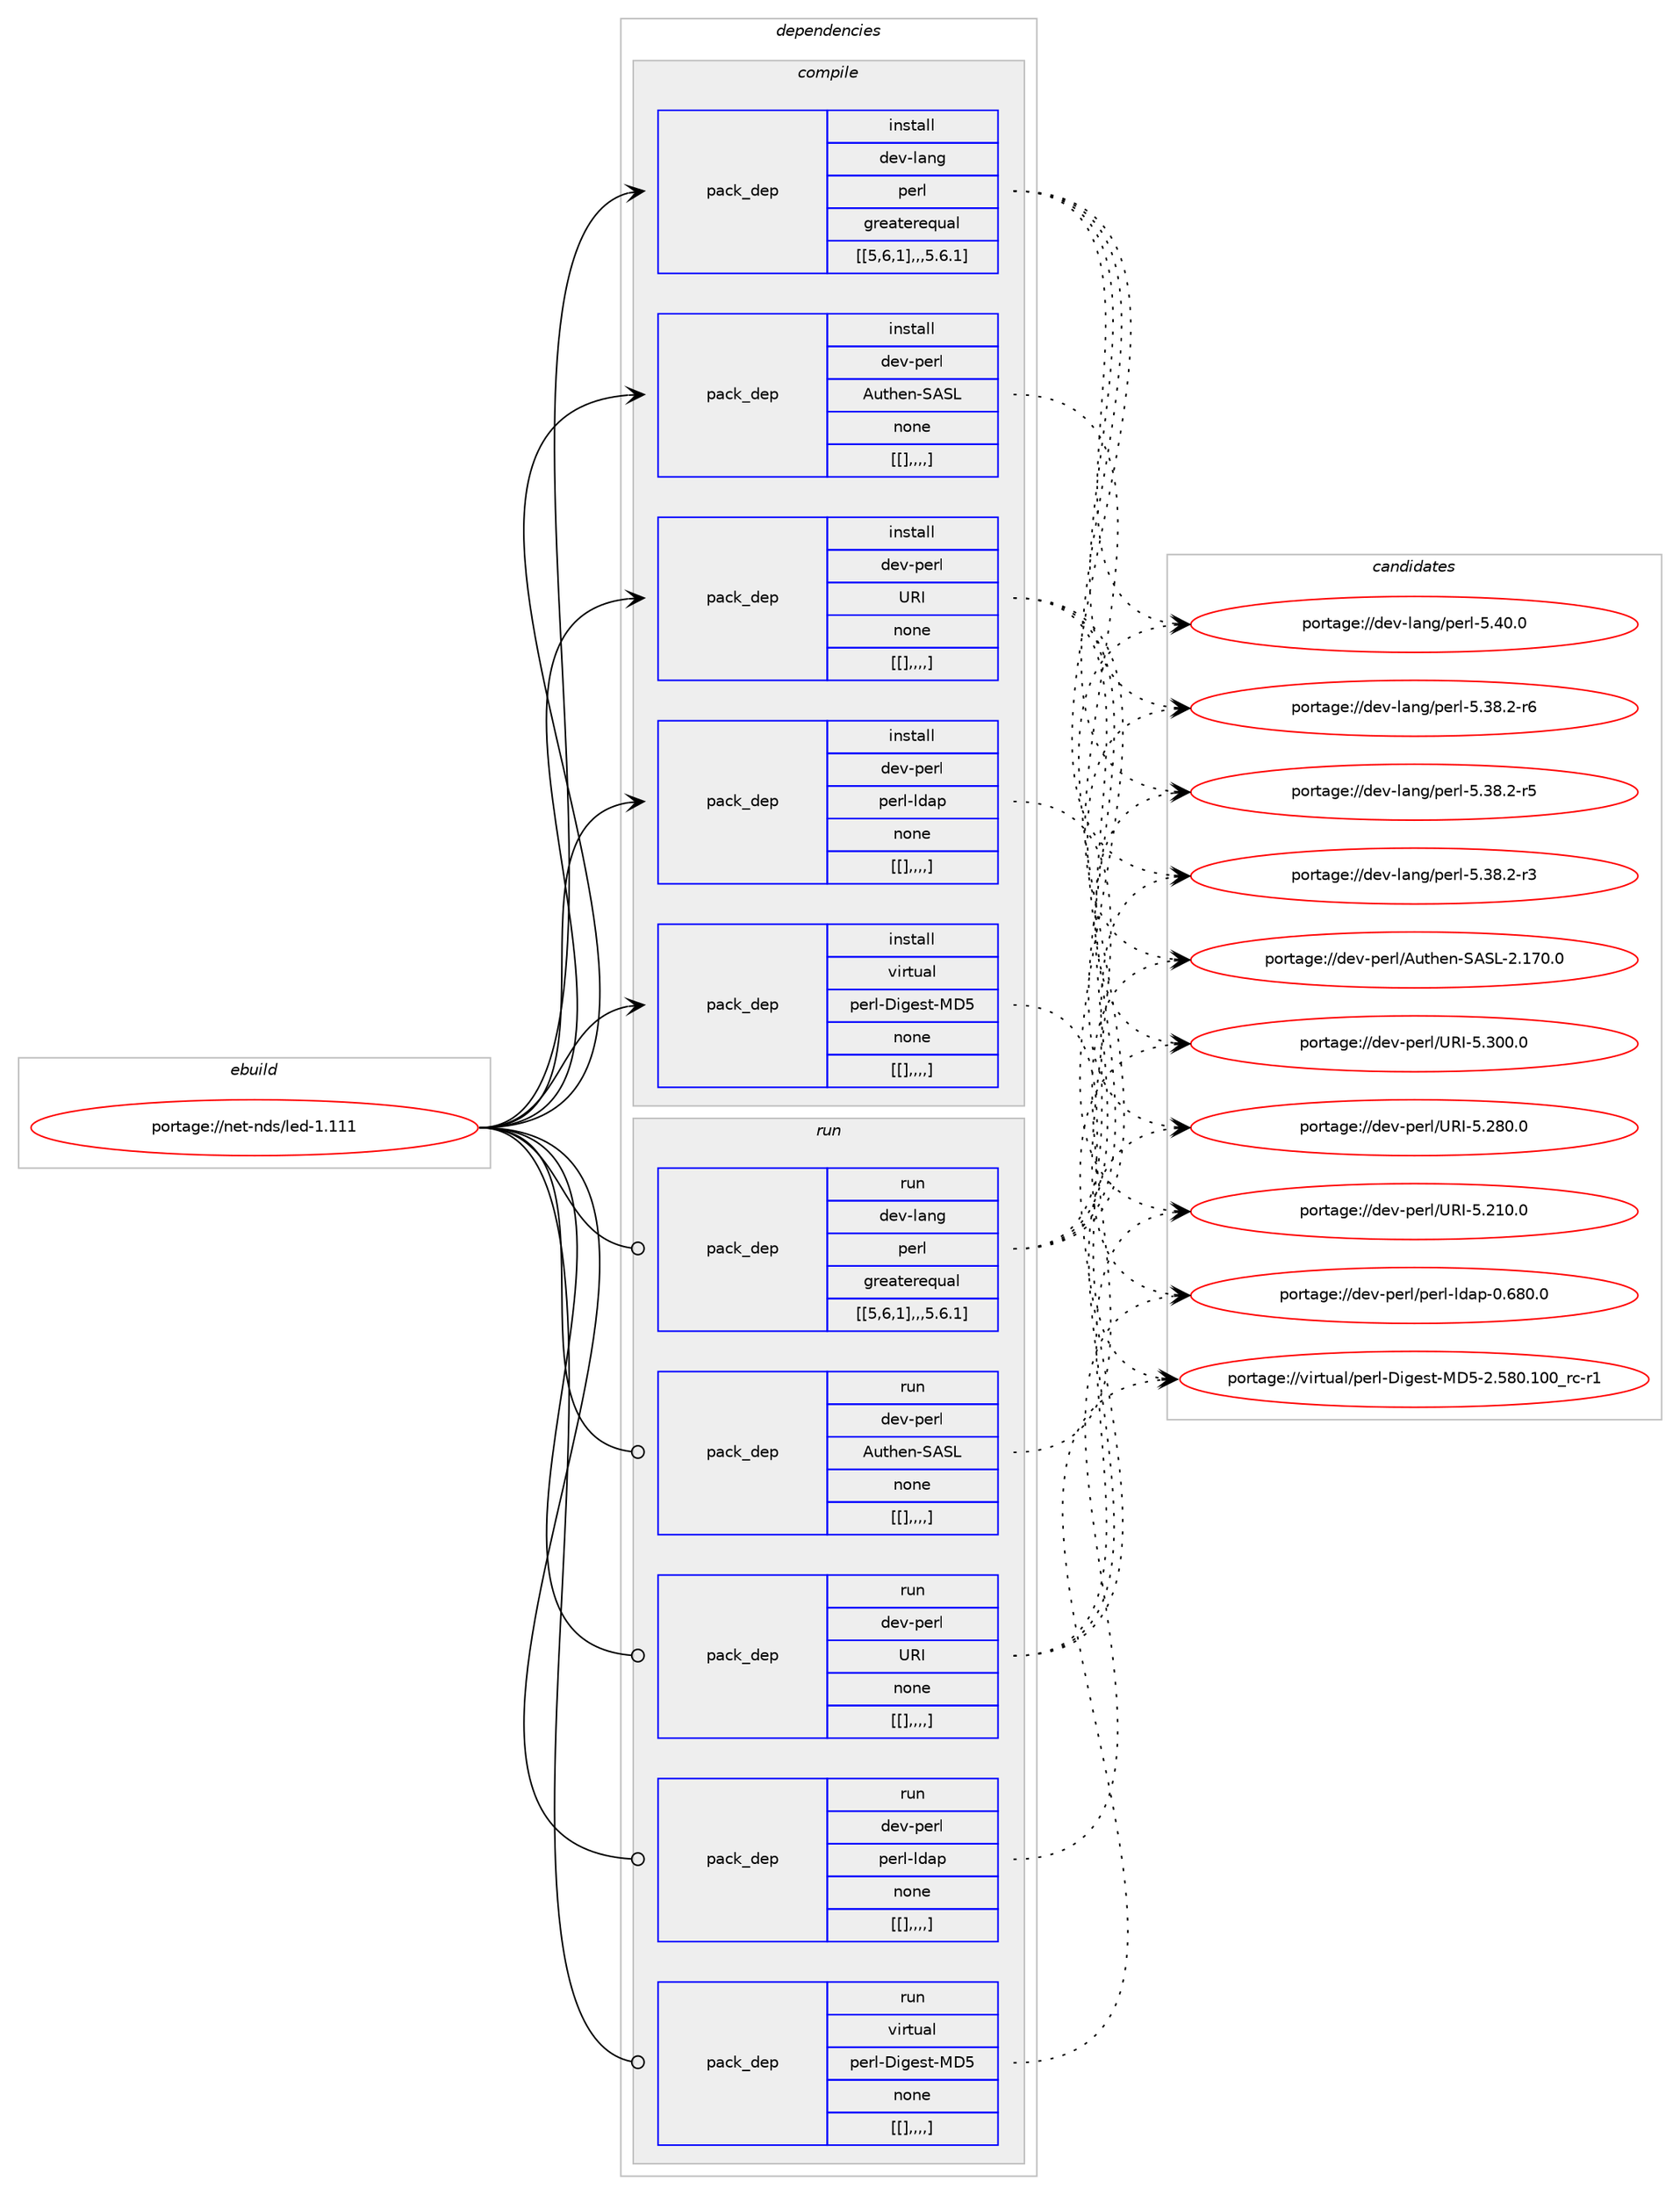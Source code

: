 digraph prolog {

# *************
# Graph options
# *************

newrank=true;
concentrate=true;
compound=true;
graph [rankdir=LR,fontname=Helvetica,fontsize=10,ranksep=1.5];#, ranksep=2.5, nodesep=0.2];
edge  [arrowhead=vee];
node  [fontname=Helvetica,fontsize=10];

# **********
# The ebuild
# **********

subgraph cluster_leftcol {
color=gray;
label=<<i>ebuild</i>>;
id [label="portage://net-nds/led-1.111", color=red, width=4, href="../net-nds/led-1.111.svg"];
}

# ****************
# The dependencies
# ****************

subgraph cluster_midcol {
color=gray;
label=<<i>dependencies</i>>;
subgraph cluster_compile {
fillcolor="#eeeeee";
style=filled;
label=<<i>compile</i>>;
subgraph pack290 {
dependency392 [label=<<TABLE BORDER="0" CELLBORDER="1" CELLSPACING="0" CELLPADDING="4" WIDTH="220"><TR><TD ROWSPAN="6" CELLPADDING="30">pack_dep</TD></TR><TR><TD WIDTH="110">install</TD></TR><TR><TD>dev-lang</TD></TR><TR><TD>perl</TD></TR><TR><TD>greaterequal</TD></TR><TR><TD>[[5,6,1],,,5.6.1]</TD></TR></TABLE>>, shape=none, color=blue];
}
id:e -> dependency392:w [weight=20,style="solid",arrowhead="vee"];
subgraph pack308 {
dependency404 [label=<<TABLE BORDER="0" CELLBORDER="1" CELLSPACING="0" CELLPADDING="4" WIDTH="220"><TR><TD ROWSPAN="6" CELLPADDING="30">pack_dep</TD></TR><TR><TD WIDTH="110">install</TD></TR><TR><TD>dev-perl</TD></TR><TR><TD>Authen-SASL</TD></TR><TR><TD>none</TD></TR><TR><TD>[[],,,,]</TD></TR></TABLE>>, shape=none, color=blue];
}
id:e -> dependency404:w [weight=20,style="solid",arrowhead="vee"];
subgraph pack311 {
dependency412 [label=<<TABLE BORDER="0" CELLBORDER="1" CELLSPACING="0" CELLPADDING="4" WIDTH="220"><TR><TD ROWSPAN="6" CELLPADDING="30">pack_dep</TD></TR><TR><TD WIDTH="110">install</TD></TR><TR><TD>dev-perl</TD></TR><TR><TD>URI</TD></TR><TR><TD>none</TD></TR><TR><TD>[[],,,,]</TD></TR></TABLE>>, shape=none, color=blue];
}
id:e -> dependency412:w [weight=20,style="solid",arrowhead="vee"];
subgraph pack320 {
dependency423 [label=<<TABLE BORDER="0" CELLBORDER="1" CELLSPACING="0" CELLPADDING="4" WIDTH="220"><TR><TD ROWSPAN="6" CELLPADDING="30">pack_dep</TD></TR><TR><TD WIDTH="110">install</TD></TR><TR><TD>dev-perl</TD></TR><TR><TD>perl-ldap</TD></TR><TR><TD>none</TD></TR><TR><TD>[[],,,,]</TD></TR></TABLE>>, shape=none, color=blue];
}
id:e -> dependency423:w [weight=20,style="solid",arrowhead="vee"];
subgraph pack326 {
dependency430 [label=<<TABLE BORDER="0" CELLBORDER="1" CELLSPACING="0" CELLPADDING="4" WIDTH="220"><TR><TD ROWSPAN="6" CELLPADDING="30">pack_dep</TD></TR><TR><TD WIDTH="110">install</TD></TR><TR><TD>virtual</TD></TR><TR><TD>perl-Digest-MD5</TD></TR><TR><TD>none</TD></TR><TR><TD>[[],,,,]</TD></TR></TABLE>>, shape=none, color=blue];
}
id:e -> dependency430:w [weight=20,style="solid",arrowhead="vee"];
}
subgraph cluster_compileandrun {
fillcolor="#eeeeee";
style=filled;
label=<<i>compile and run</i>>;
}
subgraph cluster_run {
fillcolor="#eeeeee";
style=filled;
label=<<i>run</i>>;
subgraph pack335 {
dependency440 [label=<<TABLE BORDER="0" CELLBORDER="1" CELLSPACING="0" CELLPADDING="4" WIDTH="220"><TR><TD ROWSPAN="6" CELLPADDING="30">pack_dep</TD></TR><TR><TD WIDTH="110">run</TD></TR><TR><TD>dev-lang</TD></TR><TR><TD>perl</TD></TR><TR><TD>greaterequal</TD></TR><TR><TD>[[5,6,1],,,5.6.1]</TD></TR></TABLE>>, shape=none, color=blue];
}
id:e -> dependency440:w [weight=20,style="solid",arrowhead="odot"];
subgraph pack340 {
dependency444 [label=<<TABLE BORDER="0" CELLBORDER="1" CELLSPACING="0" CELLPADDING="4" WIDTH="220"><TR><TD ROWSPAN="6" CELLPADDING="30">pack_dep</TD></TR><TR><TD WIDTH="110">run</TD></TR><TR><TD>dev-perl</TD></TR><TR><TD>Authen-SASL</TD></TR><TR><TD>none</TD></TR><TR><TD>[[],,,,]</TD></TR></TABLE>>, shape=none, color=blue];
}
id:e -> dependency444:w [weight=20,style="solid",arrowhead="odot"];
subgraph pack347 {
dependency453 [label=<<TABLE BORDER="0" CELLBORDER="1" CELLSPACING="0" CELLPADDING="4" WIDTH="220"><TR><TD ROWSPAN="6" CELLPADDING="30">pack_dep</TD></TR><TR><TD WIDTH="110">run</TD></TR><TR><TD>dev-perl</TD></TR><TR><TD>URI</TD></TR><TR><TD>none</TD></TR><TR><TD>[[],,,,]</TD></TR></TABLE>>, shape=none, color=blue];
}
id:e -> dependency453:w [weight=20,style="solid",arrowhead="odot"];
subgraph pack358 {
dependency463 [label=<<TABLE BORDER="0" CELLBORDER="1" CELLSPACING="0" CELLPADDING="4" WIDTH="220"><TR><TD ROWSPAN="6" CELLPADDING="30">pack_dep</TD></TR><TR><TD WIDTH="110">run</TD></TR><TR><TD>dev-perl</TD></TR><TR><TD>perl-ldap</TD></TR><TR><TD>none</TD></TR><TR><TD>[[],,,,]</TD></TR></TABLE>>, shape=none, color=blue];
}
id:e -> dependency463:w [weight=20,style="solid",arrowhead="odot"];
subgraph pack361 {
dependency467 [label=<<TABLE BORDER="0" CELLBORDER="1" CELLSPACING="0" CELLPADDING="4" WIDTH="220"><TR><TD ROWSPAN="6" CELLPADDING="30">pack_dep</TD></TR><TR><TD WIDTH="110">run</TD></TR><TR><TD>virtual</TD></TR><TR><TD>perl-Digest-MD5</TD></TR><TR><TD>none</TD></TR><TR><TD>[[],,,,]</TD></TR></TABLE>>, shape=none, color=blue];
}
id:e -> dependency467:w [weight=20,style="solid",arrowhead="odot"];
}
}

# **************
# The candidates
# **************

subgraph cluster_choices {
rank=same;
color=gray;
label=<<i>candidates</i>>;

subgraph choice249 {
color=black;
nodesep=1;
choice10010111845108971101034711210111410845534652484648 [label="portage://dev-lang/perl-5.40.0", color=red, width=4,href="../dev-lang/perl-5.40.0.svg"];
choice100101118451089711010347112101114108455346515646504511454 [label="portage://dev-lang/perl-5.38.2-r6", color=red, width=4,href="../dev-lang/perl-5.38.2-r6.svg"];
choice100101118451089711010347112101114108455346515646504511453 [label="portage://dev-lang/perl-5.38.2-r5", color=red, width=4,href="../dev-lang/perl-5.38.2-r5.svg"];
choice100101118451089711010347112101114108455346515646504511451 [label="portage://dev-lang/perl-5.38.2-r3", color=red, width=4,href="../dev-lang/perl-5.38.2-r3.svg"];
dependency392:e -> choice10010111845108971101034711210111410845534652484648:w [style=dotted,weight="100"];
dependency392:e -> choice100101118451089711010347112101114108455346515646504511454:w [style=dotted,weight="100"];
dependency392:e -> choice100101118451089711010347112101114108455346515646504511453:w [style=dotted,weight="100"];
dependency392:e -> choice100101118451089711010347112101114108455346515646504511451:w [style=dotted,weight="100"];
}
subgraph choice255 {
color=black;
nodesep=1;
choice10010111845112101114108476511711610410111045836583764550464955484648 [label="portage://dev-perl/Authen-SASL-2.170.0", color=red, width=4,href="../dev-perl/Authen-SASL-2.170.0.svg"];
dependency404:e -> choice10010111845112101114108476511711610410111045836583764550464955484648:w [style=dotted,weight="100"];
}
subgraph choice261 {
color=black;
nodesep=1;
choice10010111845112101114108478582734553465148484648 [label="portage://dev-perl/URI-5.300.0", color=red, width=4,href="../dev-perl/URI-5.300.0.svg"];
choice10010111845112101114108478582734553465056484648 [label="portage://dev-perl/URI-5.280.0", color=red, width=4,href="../dev-perl/URI-5.280.0.svg"];
choice10010111845112101114108478582734553465049484648 [label="portage://dev-perl/URI-5.210.0", color=red, width=4,href="../dev-perl/URI-5.210.0.svg"];
dependency412:e -> choice10010111845112101114108478582734553465148484648:w [style=dotted,weight="100"];
dependency412:e -> choice10010111845112101114108478582734553465056484648:w [style=dotted,weight="100"];
dependency412:e -> choice10010111845112101114108478582734553465049484648:w [style=dotted,weight="100"];
}
subgraph choice267 {
color=black;
nodesep=1;
choice100101118451121011141084711210111410845108100971124548465456484648 [label="portage://dev-perl/perl-ldap-0.680.0", color=red, width=4,href="../dev-perl/perl-ldap-0.680.0.svg"];
dependency423:e -> choice100101118451121011141084711210111410845108100971124548465456484648:w [style=dotted,weight="100"];
}
subgraph choice276 {
color=black;
nodesep=1;
choice11810511411611797108471121011141084568105103101115116457768534550465356484649484895114994511449 [label="portage://virtual/perl-Digest-MD5-2.580.100_rc-r1", color=red, width=4,href="../virtual/perl-Digest-MD5-2.580.100_rc-r1.svg"];
dependency430:e -> choice11810511411611797108471121011141084568105103101115116457768534550465356484649484895114994511449:w [style=dotted,weight="100"];
}
subgraph choice286 {
color=black;
nodesep=1;
choice10010111845108971101034711210111410845534652484648 [label="portage://dev-lang/perl-5.40.0", color=red, width=4,href="../dev-lang/perl-5.40.0.svg"];
choice100101118451089711010347112101114108455346515646504511454 [label="portage://dev-lang/perl-5.38.2-r6", color=red, width=4,href="../dev-lang/perl-5.38.2-r6.svg"];
choice100101118451089711010347112101114108455346515646504511453 [label="portage://dev-lang/perl-5.38.2-r5", color=red, width=4,href="../dev-lang/perl-5.38.2-r5.svg"];
choice100101118451089711010347112101114108455346515646504511451 [label="portage://dev-lang/perl-5.38.2-r3", color=red, width=4,href="../dev-lang/perl-5.38.2-r3.svg"];
dependency440:e -> choice10010111845108971101034711210111410845534652484648:w [style=dotted,weight="100"];
dependency440:e -> choice100101118451089711010347112101114108455346515646504511454:w [style=dotted,weight="100"];
dependency440:e -> choice100101118451089711010347112101114108455346515646504511453:w [style=dotted,weight="100"];
dependency440:e -> choice100101118451089711010347112101114108455346515646504511451:w [style=dotted,weight="100"];
}
subgraph choice296 {
color=black;
nodesep=1;
choice10010111845112101114108476511711610410111045836583764550464955484648 [label="portage://dev-perl/Authen-SASL-2.170.0", color=red, width=4,href="../dev-perl/Authen-SASL-2.170.0.svg"];
dependency444:e -> choice10010111845112101114108476511711610410111045836583764550464955484648:w [style=dotted,weight="100"];
}
subgraph choice297 {
color=black;
nodesep=1;
choice10010111845112101114108478582734553465148484648 [label="portage://dev-perl/URI-5.300.0", color=red, width=4,href="../dev-perl/URI-5.300.0.svg"];
choice10010111845112101114108478582734553465056484648 [label="portage://dev-perl/URI-5.280.0", color=red, width=4,href="../dev-perl/URI-5.280.0.svg"];
choice10010111845112101114108478582734553465049484648 [label="portage://dev-perl/URI-5.210.0", color=red, width=4,href="../dev-perl/URI-5.210.0.svg"];
dependency453:e -> choice10010111845112101114108478582734553465148484648:w [style=dotted,weight="100"];
dependency453:e -> choice10010111845112101114108478582734553465056484648:w [style=dotted,weight="100"];
dependency453:e -> choice10010111845112101114108478582734553465049484648:w [style=dotted,weight="100"];
}
subgraph choice306 {
color=black;
nodesep=1;
choice100101118451121011141084711210111410845108100971124548465456484648 [label="portage://dev-perl/perl-ldap-0.680.0", color=red, width=4,href="../dev-perl/perl-ldap-0.680.0.svg"];
dependency463:e -> choice100101118451121011141084711210111410845108100971124548465456484648:w [style=dotted,weight="100"];
}
subgraph choice310 {
color=black;
nodesep=1;
choice11810511411611797108471121011141084568105103101115116457768534550465356484649484895114994511449 [label="portage://virtual/perl-Digest-MD5-2.580.100_rc-r1", color=red, width=4,href="../virtual/perl-Digest-MD5-2.580.100_rc-r1.svg"];
dependency467:e -> choice11810511411611797108471121011141084568105103101115116457768534550465356484649484895114994511449:w [style=dotted,weight="100"];
}
}

}
